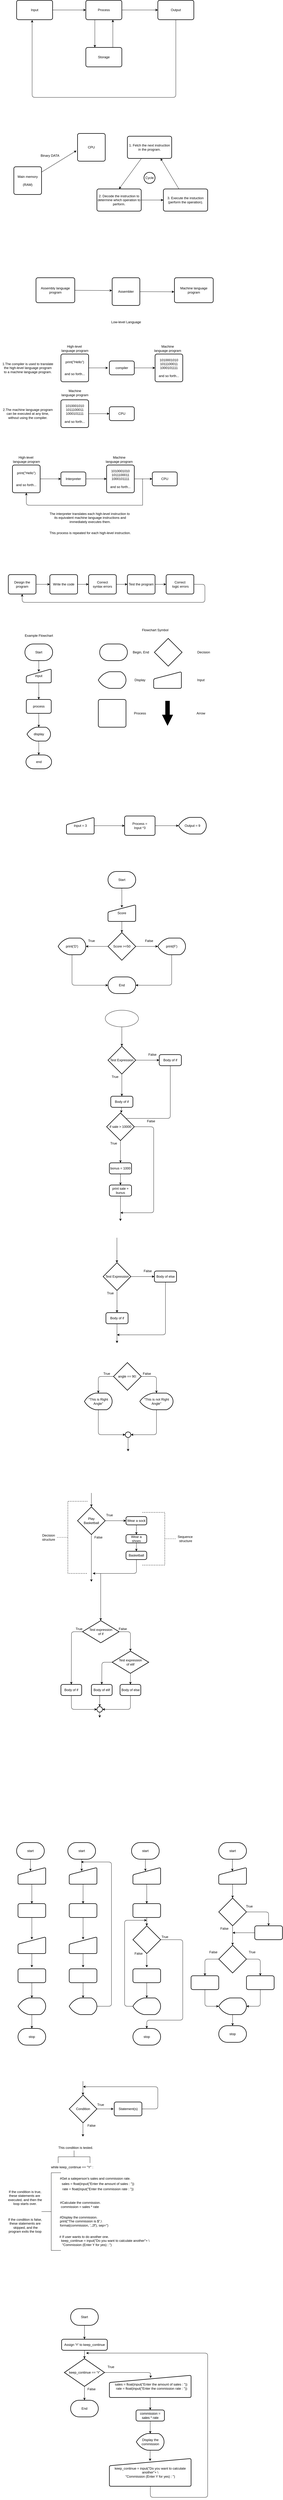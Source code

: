 <mxfile>
    <diagram id="MvPLuP_P4ro_w12G_6CE" name="Page-1">
        <mxGraphModel dx="600" dy="790" grid="1" gridSize="10" guides="1" tooltips="1" connect="1" arrows="1" fold="1" page="1" pageScale="1" pageWidth="1100" pageHeight="850" math="0" shadow="0">
            <root>
                <mxCell id="0"/>
                <mxCell id="1" parent="0"/>
                <mxCell id="6" style="edgeStyle=none;html=1;entryX=0;entryY=0.5;entryDx=0;entryDy=0;" parent="1" source="2" target="3" edge="1">
                    <mxGeometry relative="1" as="geometry"/>
                </mxCell>
                <mxCell id="2" value="Input" style="rounded=1;whiteSpace=wrap;html=1;absoluteArcSize=1;arcSize=14;strokeWidth=2;" parent="1" vertex="1">
                    <mxGeometry x="80" y="200" width="130" height="70" as="geometry"/>
                </mxCell>
                <mxCell id="7" style="edgeStyle=none;html=1;entryX=0;entryY=0.5;entryDx=0;entryDy=0;" parent="1" source="3" target="4" edge="1">
                    <mxGeometry relative="1" as="geometry"/>
                </mxCell>
                <mxCell id="10" style="edgeStyle=none;html=1;exitX=0.25;exitY=1;exitDx=0;exitDy=0;entryX=0.25;entryY=0;entryDx=0;entryDy=0;" parent="1" source="3" target="5" edge="1">
                    <mxGeometry relative="1" as="geometry"/>
                </mxCell>
                <mxCell id="3" value="Process" style="rounded=1;whiteSpace=wrap;html=1;absoluteArcSize=1;arcSize=14;strokeWidth=2;" parent="1" vertex="1">
                    <mxGeometry x="330" y="200" width="130" height="70" as="geometry"/>
                </mxCell>
                <mxCell id="11" style="edgeStyle=none;html=1;entryX=0.431;entryY=1.014;entryDx=0;entryDy=0;entryPerimeter=0;" parent="1" source="4" target="2" edge="1">
                    <mxGeometry relative="1" as="geometry">
                        <Array as="points">
                            <mxPoint x="655" y="550"/>
                            <mxPoint x="400" y="550"/>
                            <mxPoint x="136" y="550"/>
                        </Array>
                    </mxGeometry>
                </mxCell>
                <mxCell id="4" value="Output" style="rounded=1;whiteSpace=wrap;html=1;absoluteArcSize=1;arcSize=14;strokeWidth=2;" parent="1" vertex="1">
                    <mxGeometry x="590" y="200" width="130" height="70" as="geometry"/>
                </mxCell>
                <mxCell id="9" style="edgeStyle=none;html=1;exitX=0.75;exitY=0;exitDx=0;exitDy=0;entryX=0.75;entryY=1;entryDx=0;entryDy=0;" parent="1" source="5" target="3" edge="1">
                    <mxGeometry relative="1" as="geometry"/>
                </mxCell>
                <mxCell id="5" value="Storage" style="rounded=1;whiteSpace=wrap;html=1;absoluteArcSize=1;arcSize=14;strokeWidth=2;" parent="1" vertex="1">
                    <mxGeometry x="330" y="370" width="130" height="70" as="geometry"/>
                </mxCell>
                <mxCell id="14" style="edgeStyle=none;html=1;entryX=-0.04;entryY=0.62;entryDx=0;entryDy=0;entryPerimeter=0;" parent="1" source="12" target="13" edge="1">
                    <mxGeometry relative="1" as="geometry"/>
                </mxCell>
                <mxCell id="12" value="Main memory&lt;br&gt;&lt;br&gt;(RAM)" style="rounded=1;whiteSpace=wrap;html=1;absoluteArcSize=1;arcSize=14;strokeWidth=2;" parent="1" vertex="1">
                    <mxGeometry x="70" y="800" width="100" height="100" as="geometry"/>
                </mxCell>
                <mxCell id="13" value="CPU" style="rounded=1;whiteSpace=wrap;html=1;absoluteArcSize=1;arcSize=14;strokeWidth=2;" parent="1" vertex="1">
                    <mxGeometry x="300" y="680" width="100" height="100" as="geometry"/>
                </mxCell>
                <mxCell id="15" value="Binary DATA" style="text;html=1;align=center;verticalAlign=middle;resizable=0;points=[];autosize=1;strokeColor=none;fillColor=none;" parent="1" vertex="1">
                    <mxGeometry x="160" y="750" width="80" height="20" as="geometry"/>
                </mxCell>
                <mxCell id="19" style="edgeStyle=none;html=1;entryX=0.5;entryY=0;entryDx=0;entryDy=0;" parent="1" source="16" target="18" edge="1">
                    <mxGeometry relative="1" as="geometry"/>
                </mxCell>
                <mxCell id="16" value="1. Fetch the next instruction in the program." style="rounded=1;whiteSpace=wrap;html=1;absoluteArcSize=1;arcSize=14;strokeWidth=2;" parent="1" vertex="1">
                    <mxGeometry x="480" y="690" width="160" height="80" as="geometry"/>
                </mxCell>
                <mxCell id="21" style="edgeStyle=none;html=1;entryX=0.75;entryY=1;entryDx=0;entryDy=0;" parent="1" source="17" target="16" edge="1">
                    <mxGeometry relative="1" as="geometry"/>
                </mxCell>
                <mxCell id="17" value="3. Execute the instuction (perform the operation)." style="rounded=1;whiteSpace=wrap;html=1;absoluteArcSize=1;arcSize=14;strokeWidth=2;" parent="1" vertex="1">
                    <mxGeometry x="610" y="880" width="160" height="80" as="geometry"/>
                </mxCell>
                <mxCell id="20" style="edgeStyle=none;html=1;entryX=0;entryY=0.5;entryDx=0;entryDy=0;" parent="1" source="18" target="17" edge="1">
                    <mxGeometry relative="1" as="geometry"/>
                </mxCell>
                <mxCell id="18" value="2. Decode the instruction to determine which operation to perform." style="rounded=1;whiteSpace=wrap;html=1;absoluteArcSize=1;arcSize=14;strokeWidth=2;" parent="1" vertex="1">
                    <mxGeometry x="370" y="880" width="160" height="80" as="geometry"/>
                </mxCell>
                <mxCell id="22" value="Cycle" style="strokeWidth=2;html=1;shape=mxgraph.flowchart.start_2;whiteSpace=wrap;" parent="1" vertex="1">
                    <mxGeometry x="540" y="820" width="40" height="40" as="geometry"/>
                </mxCell>
                <mxCell id="28" style="edgeStyle=none;html=1;entryX=-0.005;entryY=0.563;entryDx=0;entryDy=0;entryPerimeter=0;" parent="1" source="23" target="25" edge="1">
                    <mxGeometry relative="1" as="geometry"/>
                </mxCell>
                <mxCell id="23" value="Assembler" style="rounded=1;whiteSpace=wrap;html=1;absoluteArcSize=1;arcSize=14;strokeWidth=2;" parent="1" vertex="1">
                    <mxGeometry x="425" y="1200" width="100" height="100" as="geometry"/>
                </mxCell>
                <mxCell id="26" style="edgeStyle=none;html=1;entryX=-0.003;entryY=0.461;entryDx=0;entryDy=0;entryPerimeter=0;" parent="1" source="24" target="23" edge="1">
                    <mxGeometry relative="1" as="geometry"/>
                </mxCell>
                <mxCell id="24" value="Assembly language program" style="rounded=1;whiteSpace=wrap;html=1;absoluteArcSize=1;arcSize=14;strokeWidth=2;" parent="1" vertex="1">
                    <mxGeometry x="150" y="1200" width="140" height="90" as="geometry"/>
                </mxCell>
                <mxCell id="25" value="Machine language program" style="rounded=1;whiteSpace=wrap;html=1;absoluteArcSize=1;arcSize=14;strokeWidth=2;" parent="1" vertex="1">
                    <mxGeometry x="650" y="1200" width="140" height="90" as="geometry"/>
                </mxCell>
                <mxCell id="29" value="Low-level Language" style="text;html=1;align=center;verticalAlign=middle;resizable=0;points=[];autosize=1;strokeColor=none;fillColor=none;" parent="1" vertex="1">
                    <mxGeometry x="415" y="1350" width="120" height="20" as="geometry"/>
                </mxCell>
                <mxCell id="30" value="1.The compiler is used to translate &lt;br&gt;the high-level language program &lt;br&gt;to a machine language program." style="text;html=1;align=center;verticalAlign=middle;resizable=0;points=[];autosize=1;strokeColor=none;fillColor=none;" parent="1" vertex="1">
                    <mxGeometry x="20" y="1500" width="200" height="50" as="geometry"/>
                </mxCell>
                <mxCell id="33" style="edgeStyle=none;html=1;" parent="1" source="31" edge="1">
                    <mxGeometry relative="1" as="geometry">
                        <mxPoint x="410" y="1525" as="targetPoint"/>
                    </mxGeometry>
                </mxCell>
                <mxCell id="31" value="print(&quot;Hello&quot;)&lt;br&gt;&lt;br&gt;&lt;br&gt;and so forth..." style="rounded=1;whiteSpace=wrap;html=1;absoluteArcSize=1;arcSize=14;strokeWidth=2;" parent="1" vertex="1">
                    <mxGeometry x="240" y="1475" width="100" height="100" as="geometry"/>
                </mxCell>
                <mxCell id="36" style="edgeStyle=none;html=1;entryX=0;entryY=0.5;entryDx=0;entryDy=0;" parent="1" source="32" target="35" edge="1">
                    <mxGeometry relative="1" as="geometry"/>
                </mxCell>
                <mxCell id="32" value="compiler" style="rounded=1;whiteSpace=wrap;html=1;absoluteArcSize=1;arcSize=14;strokeWidth=2;" parent="1" vertex="1">
                    <mxGeometry x="415" y="1500" width="90" height="50" as="geometry"/>
                </mxCell>
                <mxCell id="34" value="High-level&amp;nbsp;&lt;br&gt;language program" style="text;html=1;align=center;verticalAlign=middle;resizable=0;points=[];autosize=1;strokeColor=none;fillColor=none;" parent="1" vertex="1">
                    <mxGeometry x="235" y="1440" width="110" height="30" as="geometry"/>
                </mxCell>
                <mxCell id="35" value="1010001010&lt;br&gt;1011100011&lt;br&gt;1000101111&lt;br&gt;&lt;br&gt;and so forth..." style="rounded=1;whiteSpace=wrap;html=1;absoluteArcSize=1;arcSize=14;strokeWidth=2;" parent="1" vertex="1">
                    <mxGeometry x="580" y="1475" width="100" height="100" as="geometry"/>
                </mxCell>
                <mxCell id="37" value="Machine &lt;br&gt;language program" style="text;html=1;align=center;verticalAlign=middle;resizable=0;points=[];autosize=1;strokeColor=none;fillColor=none;" parent="1" vertex="1">
                    <mxGeometry x="570" y="1440" width="110" height="30" as="geometry"/>
                </mxCell>
                <mxCell id="38" value="2.The machine language program &lt;br&gt;can be executed at any time, &lt;br&gt;without using the compiler." style="text;html=1;align=center;verticalAlign=middle;resizable=0;points=[];autosize=1;strokeColor=none;fillColor=none;" parent="1" vertex="1">
                    <mxGeometry x="20" y="1665" width="200" height="50" as="geometry"/>
                </mxCell>
                <mxCell id="42" style="edgeStyle=none;html=1;entryX=0;entryY=0.5;entryDx=0;entryDy=0;" parent="1" source="39" target="41" edge="1">
                    <mxGeometry relative="1" as="geometry"/>
                </mxCell>
                <mxCell id="39" value="1010001010&lt;br&gt;1011100011&lt;br&gt;1000101111&lt;br&gt;&lt;br&gt;and so forth..." style="rounded=1;whiteSpace=wrap;html=1;absoluteArcSize=1;arcSize=14;strokeWidth=2;" parent="1" vertex="1">
                    <mxGeometry x="240" y="1640" width="100" height="100" as="geometry"/>
                </mxCell>
                <mxCell id="40" value="Machine &lt;br&gt;language program" style="text;html=1;align=center;verticalAlign=middle;resizable=0;points=[];autosize=1;strokeColor=none;fillColor=none;" parent="1" vertex="1">
                    <mxGeometry x="235" y="1600" width="110" height="30" as="geometry"/>
                </mxCell>
                <mxCell id="41" value="CPU" style="rounded=1;whiteSpace=wrap;html=1;absoluteArcSize=1;arcSize=14;strokeWidth=2;" parent="1" vertex="1">
                    <mxGeometry x="415" y="1665" width="90" height="50" as="geometry"/>
                </mxCell>
                <mxCell id="50" style="edgeStyle=none;html=1;entryX=0;entryY=0.5;entryDx=0;entryDy=0;" parent="1" source="45" target="49" edge="1">
                    <mxGeometry relative="1" as="geometry"/>
                </mxCell>
                <mxCell id="45" value="print(&quot;Hello&quot;)&lt;br&gt;&lt;br&gt;&lt;br&gt;and so forth..." style="rounded=1;whiteSpace=wrap;html=1;absoluteArcSize=1;arcSize=14;strokeWidth=2;" parent="1" vertex="1">
                    <mxGeometry x="65" y="1875" width="100" height="100" as="geometry"/>
                </mxCell>
                <mxCell id="46" value="High-level&amp;nbsp;&lt;br&gt;language program" style="text;html=1;align=center;verticalAlign=middle;resizable=0;points=[];autosize=1;strokeColor=none;fillColor=none;" parent="1" vertex="1">
                    <mxGeometry x="60" y="1840" width="110" height="30" as="geometry"/>
                </mxCell>
                <mxCell id="54" style="edgeStyle=none;html=1;entryX=0;entryY=0.5;entryDx=0;entryDy=0;" parent="1" source="47" target="53" edge="1">
                    <mxGeometry relative="1" as="geometry"/>
                </mxCell>
                <mxCell id="47" value="1010001010&lt;br&gt;1011100011&lt;br&gt;1000101111&lt;br&gt;&lt;br&gt;and so forth..." style="rounded=1;whiteSpace=wrap;html=1;absoluteArcSize=1;arcSize=14;strokeWidth=2;" parent="1" vertex="1">
                    <mxGeometry x="405" y="1875" width="100" height="100" as="geometry"/>
                </mxCell>
                <mxCell id="48" value="Machine &lt;br&gt;language program" style="text;html=1;align=center;verticalAlign=middle;resizable=0;points=[];autosize=1;strokeColor=none;fillColor=none;" parent="1" vertex="1">
                    <mxGeometry x="395" y="1840" width="110" height="30" as="geometry"/>
                </mxCell>
                <mxCell id="52" style="edgeStyle=none;html=1;entryX=0;entryY=0.5;entryDx=0;entryDy=0;" parent="1" source="49" target="47" edge="1">
                    <mxGeometry relative="1" as="geometry"/>
                </mxCell>
                <mxCell id="49" value="Interpreter" style="rounded=1;whiteSpace=wrap;html=1;absoluteArcSize=1;arcSize=14;strokeWidth=2;" parent="1" vertex="1">
                    <mxGeometry x="240" y="1900" width="90" height="50" as="geometry"/>
                </mxCell>
                <mxCell id="53" value="CPU" style="rounded=1;whiteSpace=wrap;html=1;absoluteArcSize=1;arcSize=14;strokeWidth=2;" parent="1" vertex="1">
                    <mxGeometry x="570" y="1900" width="90" height="50" as="geometry"/>
                </mxCell>
                <mxCell id="56" style="edgeStyle=none;html=1;entryX=0.5;entryY=1;entryDx=0;entryDy=0;" parent="1" target="45" edge="1">
                    <mxGeometry relative="1" as="geometry">
                        <mxPoint x="535" y="2020" as="sourcePoint"/>
                        <mxPoint x="610" y="2000" as="targetPoint"/>
                        <Array as="points">
                            <mxPoint x="115" y="2020"/>
                        </Array>
                    </mxGeometry>
                </mxCell>
                <mxCell id="58" style="edgeStyle=none;html=1;endArrow=none;endFill=0;" parent="1" edge="1">
                    <mxGeometry relative="1" as="geometry">
                        <mxPoint x="535" y="2020" as="sourcePoint"/>
                        <mxPoint x="535" y="1924" as="targetPoint"/>
                    </mxGeometry>
                </mxCell>
                <mxCell id="59" value="The interpreter translates each high-level instruction to&amp;nbsp;&lt;br&gt;its equivalent machine language instructions and&lt;br&gt;immediately executes them." style="text;html=1;align=center;verticalAlign=middle;resizable=0;points=[];autosize=1;strokeColor=none;fillColor=none;" parent="1" vertex="1">
                    <mxGeometry x="190" y="2040" width="310" height="50" as="geometry"/>
                </mxCell>
                <mxCell id="60" value="This process is repeated for each high-level instruction." style="text;html=1;align=center;verticalAlign=middle;resizable=0;points=[];autosize=1;strokeColor=none;fillColor=none;" parent="1" vertex="1">
                    <mxGeometry x="190" y="2110" width="310" height="20" as="geometry"/>
                </mxCell>
                <mxCell id="74" style="edgeStyle=none;html=1;entryX=0;entryY=0.5;entryDx=0;entryDy=0;startArrow=none;startFill=0;endArrow=classic;endFill=1;" parent="1" source="61" target="62" edge="1">
                    <mxGeometry relative="1" as="geometry"/>
                </mxCell>
                <mxCell id="61" value="Design the program" style="rounded=1;whiteSpace=wrap;html=1;absoluteArcSize=1;arcSize=14;strokeWidth=2;" parent="1" vertex="1">
                    <mxGeometry x="50" y="2270" width="100" height="70" as="geometry"/>
                </mxCell>
                <mxCell id="75" style="edgeStyle=none;html=1;entryX=0;entryY=0.5;entryDx=0;entryDy=0;startArrow=none;startFill=0;endArrow=classic;endFill=1;" parent="1" source="62" target="63" edge="1">
                    <mxGeometry relative="1" as="geometry"/>
                </mxCell>
                <mxCell id="62" value="Write the code" style="rounded=1;whiteSpace=wrap;html=1;absoluteArcSize=1;arcSize=14;strokeWidth=2;" parent="1" vertex="1">
                    <mxGeometry x="200" y="2270" width="100" height="70" as="geometry"/>
                </mxCell>
                <mxCell id="76" style="edgeStyle=none;html=1;entryX=0;entryY=0.5;entryDx=0;entryDy=0;startArrow=none;startFill=0;endArrow=classic;endFill=1;" parent="1" source="63" target="64" edge="1">
                    <mxGeometry relative="1" as="geometry"/>
                </mxCell>
                <mxCell id="63" value="Correct &lt;br&gt;syntax errors" style="rounded=1;whiteSpace=wrap;html=1;absoluteArcSize=1;arcSize=14;strokeWidth=2;" parent="1" vertex="1">
                    <mxGeometry x="340" y="2270" width="100" height="70" as="geometry"/>
                </mxCell>
                <mxCell id="77" style="edgeStyle=none;html=1;entryX=0;entryY=0.5;entryDx=0;entryDy=0;startArrow=none;startFill=0;endArrow=classic;endFill=1;" parent="1" source="64" target="65" edge="1">
                    <mxGeometry relative="1" as="geometry"/>
                </mxCell>
                <mxCell id="64" value="Test the program" style="rounded=1;whiteSpace=wrap;html=1;absoluteArcSize=1;arcSize=14;strokeWidth=2;" parent="1" vertex="1">
                    <mxGeometry x="480" y="2270" width="100" height="70" as="geometry"/>
                </mxCell>
                <mxCell id="78" style="edgeStyle=none;html=1;entryX=0.5;entryY=1;entryDx=0;entryDy=0;startArrow=none;startFill=0;endArrow=classic;endFill=1;" parent="1" source="65" target="61" edge="1">
                    <mxGeometry relative="1" as="geometry">
                        <Array as="points">
                            <mxPoint x="760" y="2305"/>
                            <mxPoint x="760" y="2370"/>
                            <mxPoint x="100" y="2370"/>
                        </Array>
                    </mxGeometry>
                </mxCell>
                <mxCell id="65" value="Correct&lt;br&gt;&amp;nbsp;logic errors" style="rounded=1;whiteSpace=wrap;html=1;absoluteArcSize=1;arcSize=14;strokeWidth=2;" parent="1" vertex="1">
                    <mxGeometry x="620" y="2270" width="100" height="70" as="geometry"/>
                </mxCell>
                <mxCell id="85" style="edgeStyle=none;html=1;entryX=0.501;entryY=0.209;entryDx=0;entryDy=0;entryPerimeter=0;startArrow=none;startFill=0;endArrow=classic;endFill=1;" parent="1" source="79" target="80" edge="1">
                    <mxGeometry relative="1" as="geometry"/>
                </mxCell>
                <mxCell id="79" value="Start" style="strokeWidth=2;html=1;shape=mxgraph.flowchart.terminator;whiteSpace=wrap;" parent="1" vertex="1">
                    <mxGeometry x="110" y="2520" width="100" height="60" as="geometry"/>
                </mxCell>
                <mxCell id="87" style="edgeStyle=none;html=1;entryX=0.5;entryY=0;entryDx=0;entryDy=0;startArrow=none;startFill=0;endArrow=classic;endFill=1;" parent="1" source="80" target="81" edge="1">
                    <mxGeometry relative="1" as="geometry"/>
                </mxCell>
                <mxCell id="80" value="input" style="html=1;strokeWidth=2;shape=manualInput;whiteSpace=wrap;rounded=1;size=26;arcSize=11;" parent="1" vertex="1">
                    <mxGeometry x="115" y="2610" width="90" height="50" as="geometry"/>
                </mxCell>
                <mxCell id="88" style="edgeStyle=none;html=1;entryX=0.5;entryY=0;entryDx=0;entryDy=0;entryPerimeter=0;startArrow=none;startFill=0;endArrow=classic;endFill=1;" parent="1" source="81" target="82" edge="1">
                    <mxGeometry relative="1" as="geometry"/>
                </mxCell>
                <mxCell id="81" value="process" style="rounded=1;whiteSpace=wrap;html=1;absoluteArcSize=1;arcSize=14;strokeWidth=2;" parent="1" vertex="1">
                    <mxGeometry x="115" y="2720" width="90" height="50" as="geometry"/>
                </mxCell>
                <mxCell id="89" style="edgeStyle=none;html=1;entryX=0.5;entryY=0;entryDx=0;entryDy=0;entryPerimeter=0;startArrow=none;startFill=0;endArrow=classic;endFill=1;" parent="1" source="82" target="83" edge="1">
                    <mxGeometry relative="1" as="geometry"/>
                </mxCell>
                <mxCell id="82" value="display" style="strokeWidth=2;html=1;shape=mxgraph.flowchart.display;whiteSpace=wrap;" parent="1" vertex="1">
                    <mxGeometry x="117.5" y="2820" width="85" height="50" as="geometry"/>
                </mxCell>
                <mxCell id="83" value="end" style="strokeWidth=2;html=1;shape=mxgraph.flowchart.terminator;whiteSpace=wrap;" parent="1" vertex="1">
                    <mxGeometry x="113.75" y="2920" width="92.5" height="50" as="geometry"/>
                </mxCell>
                <mxCell id="86" value="Example Flowchart" style="text;html=1;align=center;verticalAlign=middle;resizable=0;points=[];autosize=1;strokeColor=none;fillColor=none;" parent="1" vertex="1">
                    <mxGeometry x="100" y="2480" width="120" height="20" as="geometry"/>
                </mxCell>
                <mxCell id="90" value="" style="strokeWidth=2;html=1;shape=mxgraph.flowchart.terminator;whiteSpace=wrap;" parent="1" vertex="1">
                    <mxGeometry x="380" y="2520" width="100" height="60" as="geometry"/>
                </mxCell>
                <mxCell id="91" value="" style="strokeWidth=2;html=1;shape=mxgraph.flowchart.display;whiteSpace=wrap;" parent="1" vertex="1">
                    <mxGeometry x="375" y="2620" width="100" height="60" as="geometry"/>
                </mxCell>
                <mxCell id="92" value="" style="strokeWidth=2;html=1;shape=mxgraph.flowchart.decision;whiteSpace=wrap;" parent="1" vertex="1">
                    <mxGeometry x="577.5" y="2500" width="100" height="100" as="geometry"/>
                </mxCell>
                <mxCell id="93" value="" style="html=1;strokeWidth=2;shape=manualInput;whiteSpace=wrap;rounded=1;size=26;arcSize=11;" parent="1" vertex="1">
                    <mxGeometry x="575" y="2620" width="100" height="60" as="geometry"/>
                </mxCell>
                <mxCell id="94" value="" style="rounded=1;whiteSpace=wrap;html=1;absoluteArcSize=1;arcSize=14;strokeWidth=2;" parent="1" vertex="1">
                    <mxGeometry x="375" y="2720" width="100" height="100" as="geometry"/>
                </mxCell>
                <mxCell id="95" value="" style="verticalLabelPosition=bottom;verticalAlign=top;html=1;strokeWidth=2;shape=mxgraph.arrows2.arrow;dy=0.6;dx=40;notch=0;rotation=90;fillColor=#000000;strokeColor=none;shadow=0;" parent="1" vertex="1">
                    <mxGeometry x="580" y="2750" width="90" height="40" as="geometry"/>
                </mxCell>
                <mxCell id="96" value="Begin, End&amp;nbsp;" style="text;html=1;align=center;verticalAlign=middle;resizable=0;points=[];autosize=1;strokeColor=none;fillColor=none;" parent="1" vertex="1">
                    <mxGeometry x="490" y="2540" width="80" height="20" as="geometry"/>
                </mxCell>
                <mxCell id="97" value="Display" style="text;html=1;align=center;verticalAlign=middle;resizable=0;points=[];autosize=1;strokeColor=none;fillColor=none;" parent="1" vertex="1">
                    <mxGeometry x="500" y="2640" width="50" height="20" as="geometry"/>
                </mxCell>
                <mxCell id="98" value="Process" style="text;html=1;align=center;verticalAlign=middle;resizable=0;points=[];autosize=1;strokeColor=none;fillColor=none;" parent="1" vertex="1">
                    <mxGeometry x="495" y="2760" width="60" height="20" as="geometry"/>
                </mxCell>
                <mxCell id="99" value="Arrow" style="text;html=1;align=center;verticalAlign=middle;resizable=0;points=[];autosize=1;strokeColor=none;fillColor=none;" parent="1" vertex="1">
                    <mxGeometry x="720" y="2760" width="50" height="20" as="geometry"/>
                </mxCell>
                <mxCell id="100" value="Input" style="text;html=1;align=center;verticalAlign=middle;resizable=0;points=[];autosize=1;strokeColor=none;fillColor=none;" parent="1" vertex="1">
                    <mxGeometry x="725" y="2640" width="40" height="20" as="geometry"/>
                </mxCell>
                <mxCell id="101" value="Decision" style="text;html=1;align=center;verticalAlign=middle;resizable=0;points=[];autosize=1;strokeColor=none;fillColor=none;" parent="1" vertex="1">
                    <mxGeometry x="725" y="2540" width="60" height="20" as="geometry"/>
                </mxCell>
                <mxCell id="102" value="Flowchart Symbol" style="text;html=1;align=center;verticalAlign=middle;resizable=0;points=[];autosize=1;strokeColor=none;fillColor=none;" parent="1" vertex="1">
                    <mxGeometry x="525" y="2460" width="110" height="20" as="geometry"/>
                </mxCell>
                <mxCell id="107" style="edgeStyle=none;html=1;entryX=0;entryY=0.5;entryDx=0;entryDy=0;entryPerimeter=0;startArrow=none;startFill=0;endArrow=classic;endFill=1;" parent="1" source="103" target="104" edge="1">
                    <mxGeometry relative="1" as="geometry"/>
                </mxCell>
                <mxCell id="103" value="Process = &lt;br&gt;Input *3" style="rounded=1;whiteSpace=wrap;html=1;absoluteArcSize=1;arcSize=14;strokeWidth=2;" parent="1" vertex="1">
                    <mxGeometry x="470" y="3140" width="110" height="70" as="geometry"/>
                </mxCell>
                <mxCell id="104" value="Output = 9" style="strokeWidth=2;html=1;shape=mxgraph.flowchart.display;whiteSpace=wrap;" parent="1" vertex="1">
                    <mxGeometry x="665" y="3145" width="100" height="60" as="geometry"/>
                </mxCell>
                <mxCell id="106" style="edgeStyle=none;html=1;entryX=0;entryY=0.5;entryDx=0;entryDy=0;startArrow=none;startFill=0;endArrow=classic;endFill=1;" parent="1" source="105" target="103" edge="1">
                    <mxGeometry relative="1" as="geometry"/>
                </mxCell>
                <mxCell id="105" value="Input = 3" style="html=1;strokeWidth=2;shape=manualInput;whiteSpace=wrap;rounded=1;size=26;arcSize=11;" parent="1" vertex="1">
                    <mxGeometry x="260" y="3145" width="100" height="60" as="geometry"/>
                </mxCell>
                <mxCell id="121" style="edgeStyle=none;html=1;entryX=0.5;entryY=0.167;entryDx=0;entryDy=0;entryPerimeter=0;" parent="1" source="108" target="109" edge="1">
                    <mxGeometry relative="1" as="geometry"/>
                </mxCell>
                <mxCell id="108" value="Start" style="strokeWidth=2;html=1;shape=mxgraph.flowchart.terminator;whiteSpace=wrap;" parent="1" vertex="1">
                    <mxGeometry x="410" y="3340" width="100" height="60" as="geometry"/>
                </mxCell>
                <mxCell id="120" style="edgeStyle=none;html=1;entryX=0.5;entryY=0;entryDx=0;entryDy=0;entryPerimeter=0;" parent="1" source="109" target="110" edge="1">
                    <mxGeometry relative="1" as="geometry"/>
                </mxCell>
                <mxCell id="109" value="Score" style="html=1;strokeWidth=2;shape=manualInput;whiteSpace=wrap;rounded=1;size=26;arcSize=11;" parent="1" vertex="1">
                    <mxGeometry x="410" y="3460" width="100" height="60" as="geometry"/>
                </mxCell>
                <mxCell id="114" style="edgeStyle=none;html=1;entryX=0;entryY=0.5;entryDx=0;entryDy=0;entryPerimeter=0;" parent="1" source="110" target="112" edge="1">
                    <mxGeometry relative="1" as="geometry"/>
                </mxCell>
                <mxCell id="115" style="edgeStyle=none;html=1;entryX=1;entryY=0.5;entryDx=0;entryDy=0;entryPerimeter=0;" parent="1" source="110" target="111" edge="1">
                    <mxGeometry relative="1" as="geometry"/>
                </mxCell>
                <mxCell id="110" value="Score &amp;gt;=50" style="strokeWidth=2;html=1;shape=mxgraph.flowchart.decision;whiteSpace=wrap;" parent="1" vertex="1">
                    <mxGeometry x="410" y="3560" width="100" height="100" as="geometry"/>
                </mxCell>
                <mxCell id="117" style="edgeStyle=none;html=1;entryX=0;entryY=0.5;entryDx=0;entryDy=0;entryPerimeter=0;" parent="1" source="111" target="113" edge="1">
                    <mxGeometry relative="1" as="geometry">
                        <Array as="points">
                            <mxPoint x="280" y="3750"/>
                        </Array>
                    </mxGeometry>
                </mxCell>
                <mxCell id="111" value="print('D')" style="strokeWidth=2;html=1;shape=mxgraph.flowchart.display;whiteSpace=wrap;" parent="1" vertex="1">
                    <mxGeometry x="230" y="3580" width="100" height="60" as="geometry"/>
                </mxCell>
                <mxCell id="116" style="edgeStyle=none;html=1;entryX=1;entryY=0.5;entryDx=0;entryDy=0;entryPerimeter=0;" parent="1" source="112" target="113" edge="1">
                    <mxGeometry relative="1" as="geometry">
                        <Array as="points">
                            <mxPoint x="640" y="3750"/>
                        </Array>
                    </mxGeometry>
                </mxCell>
                <mxCell id="112" value="print(F')" style="strokeWidth=2;html=1;shape=mxgraph.flowchart.display;whiteSpace=wrap;" parent="1" vertex="1">
                    <mxGeometry x="590" y="3580" width="100" height="60" as="geometry"/>
                </mxCell>
                <mxCell id="113" value="End" style="strokeWidth=2;html=1;shape=mxgraph.flowchart.terminator;whiteSpace=wrap;" parent="1" vertex="1">
                    <mxGeometry x="410" y="3720" width="100" height="60" as="geometry"/>
                </mxCell>
                <mxCell id="118" value="True" style="text;html=1;align=center;verticalAlign=middle;resizable=0;points=[];autosize=1;strokeColor=none;fillColor=none;" parent="1" vertex="1">
                    <mxGeometry x="330" y="3580" width="40" height="20" as="geometry"/>
                </mxCell>
                <mxCell id="119" value="False" style="text;html=1;align=center;verticalAlign=middle;resizable=0;points=[];autosize=1;strokeColor=none;fillColor=none;" parent="1" vertex="1">
                    <mxGeometry x="537.5" y="3580" width="40" height="20" as="geometry"/>
                </mxCell>
                <mxCell id="125" style="edgeStyle=none;html=1;entryX=0.5;entryY=0;entryDx=0;entryDy=0;" parent="1" source="122" target="123" edge="1">
                    <mxGeometry relative="1" as="geometry"/>
                </mxCell>
                <mxCell id="126" style="edgeStyle=none;html=1;entryX=0;entryY=0.5;entryDx=0;entryDy=0;" parent="1" source="122" target="124" edge="1">
                    <mxGeometry relative="1" as="geometry"/>
                </mxCell>
                <mxCell id="122" value="Test Expression" style="strokeWidth=2;html=1;shape=mxgraph.flowchart.decision;whiteSpace=wrap;" parent="1" vertex="1">
                    <mxGeometry x="410" y="3970" width="100" height="100" as="geometry"/>
                </mxCell>
                <mxCell id="161" style="edgeStyle=none;html=1;" parent="1" source="123" target="154" edge="1">
                    <mxGeometry relative="1" as="geometry"/>
                </mxCell>
                <mxCell id="123" value="Body of if" style="rounded=1;whiteSpace=wrap;html=1;absoluteArcSize=1;arcSize=14;strokeWidth=2;" parent="1" vertex="1">
                    <mxGeometry x="420" y="4150" width="80" height="40" as="geometry"/>
                </mxCell>
                <mxCell id="134" style="edgeStyle=none;html=1;" parent="1" source="124" edge="1">
                    <mxGeometry relative="1" as="geometry">
                        <mxPoint x="460" y="4230" as="targetPoint"/>
                        <Array as="points">
                            <mxPoint x="635" y="4230"/>
                        </Array>
                    </mxGeometry>
                </mxCell>
                <mxCell id="124" value="Body of if" style="rounded=1;whiteSpace=wrap;html=1;absoluteArcSize=1;arcSize=14;strokeWidth=2;" parent="1" vertex="1">
                    <mxGeometry x="595" y="4000" width="80" height="40" as="geometry"/>
                </mxCell>
                <mxCell id="127" value="True" style="text;html=1;align=center;verticalAlign=middle;resizable=0;points=[];autosize=1;strokeColor=none;fillColor=none;" parent="1" vertex="1">
                    <mxGeometry x="415" y="4070" width="40" height="20" as="geometry"/>
                </mxCell>
                <mxCell id="128" value="False" style="text;html=1;align=center;verticalAlign=middle;resizable=0;points=[];autosize=1;strokeColor=none;fillColor=none;" parent="1" vertex="1">
                    <mxGeometry x="550" y="3990" width="40" height="20" as="geometry"/>
                </mxCell>
                <mxCell id="132" style="edgeStyle=none;html=1;entryX=0.5;entryY=0;entryDx=0;entryDy=0;entryPerimeter=0;" parent="1" source="129" target="122" edge="1">
                    <mxGeometry relative="1" as="geometry"/>
                </mxCell>
                <mxCell id="129" value="" style="ellipse;whiteSpace=wrap;html=1;" parent="1" vertex="1">
                    <mxGeometry x="400" y="3840" width="120" height="60" as="geometry"/>
                </mxCell>
                <mxCell id="162" style="edgeStyle=none;html=1;entryX=0.5;entryY=0;entryDx=0;entryDy=0;" parent="1" source="154" target="156" edge="1">
                    <mxGeometry relative="1" as="geometry"/>
                </mxCell>
                <mxCell id="166" style="edgeStyle=none;html=1;" parent="1" source="154" edge="1">
                    <mxGeometry relative="1" as="geometry">
                        <mxPoint x="455" y="4570" as="targetPoint"/>
                        <Array as="points">
                            <mxPoint x="575" y="4260"/>
                            <mxPoint x="575" y="4570"/>
                        </Array>
                    </mxGeometry>
                </mxCell>
                <mxCell id="154" value="if sale &amp;gt; 10000" style="strokeWidth=2;html=1;shape=mxgraph.flowchart.decision;whiteSpace=wrap;" parent="1" vertex="1">
                    <mxGeometry x="405" y="4210" width="100" height="100" as="geometry"/>
                </mxCell>
                <mxCell id="164" style="edgeStyle=none;html=1;entryX=0.5;entryY=0;entryDx=0;entryDy=0;" parent="1" source="156" target="163" edge="1">
                    <mxGeometry relative="1" as="geometry"/>
                </mxCell>
                <mxCell id="156" value="bonus = 1000" style="rounded=1;whiteSpace=wrap;html=1;absoluteArcSize=1;arcSize=14;strokeWidth=2;" parent="1" vertex="1">
                    <mxGeometry x="415" y="4390" width="80" height="40" as="geometry"/>
                </mxCell>
                <mxCell id="159" value="True" style="text;html=1;align=center;verticalAlign=middle;resizable=0;points=[];autosize=1;strokeColor=none;fillColor=none;" parent="1" vertex="1">
                    <mxGeometry x="410" y="4310" width="40" height="20" as="geometry"/>
                </mxCell>
                <mxCell id="160" value="False" style="text;html=1;align=center;verticalAlign=middle;resizable=0;points=[];autosize=1;strokeColor=none;fillColor=none;" parent="1" vertex="1">
                    <mxGeometry x="545" y="4230" width="40" height="20" as="geometry"/>
                </mxCell>
                <mxCell id="165" style="edgeStyle=none;html=1;" parent="1" source="163" edge="1">
                    <mxGeometry relative="1" as="geometry">
                        <mxPoint x="455" y="4600" as="targetPoint"/>
                    </mxGeometry>
                </mxCell>
                <mxCell id="163" value="print sale + bunus" style="rounded=1;whiteSpace=wrap;html=1;absoluteArcSize=1;arcSize=14;strokeWidth=2;" parent="1" vertex="1">
                    <mxGeometry x="415" y="4470" width="80" height="40" as="geometry"/>
                </mxCell>
                <mxCell id="167" style="edgeStyle=none;html=1;entryX=0.5;entryY=0;entryDx=0;entryDy=0;" parent="1" source="169" target="170" edge="1">
                    <mxGeometry relative="1" as="geometry"/>
                </mxCell>
                <mxCell id="168" style="edgeStyle=none;html=1;entryX=0;entryY=0.5;entryDx=0;entryDy=0;" parent="1" source="169" target="172" edge="1">
                    <mxGeometry relative="1" as="geometry"/>
                </mxCell>
                <mxCell id="169" value="Test Expression" style="strokeWidth=2;html=1;shape=mxgraph.flowchart.decision;whiteSpace=wrap;" parent="1" vertex="1">
                    <mxGeometry x="392.5" y="4750" width="100" height="100" as="geometry"/>
                </mxCell>
                <mxCell id="175" style="edgeStyle=none;html=1;" parent="1" source="170" edge="1">
                    <mxGeometry relative="1" as="geometry">
                        <mxPoint x="442.5" y="5040" as="targetPoint"/>
                    </mxGeometry>
                </mxCell>
                <mxCell id="170" value="Body of if" style="rounded=1;whiteSpace=wrap;html=1;absoluteArcSize=1;arcSize=14;strokeWidth=2;" parent="1" vertex="1">
                    <mxGeometry x="402.5" y="4930" width="80" height="40" as="geometry"/>
                </mxCell>
                <mxCell id="171" style="edgeStyle=none;html=1;" parent="1" source="172" edge="1">
                    <mxGeometry relative="1" as="geometry">
                        <mxPoint x="442.5" y="5010" as="targetPoint"/>
                        <Array as="points">
                            <mxPoint x="617.5" y="5010"/>
                        </Array>
                    </mxGeometry>
                </mxCell>
                <mxCell id="172" value="Body of else" style="rounded=1;whiteSpace=wrap;html=1;absoluteArcSize=1;arcSize=14;strokeWidth=2;" parent="1" vertex="1">
                    <mxGeometry x="577.5" y="4780" width="80" height="40" as="geometry"/>
                </mxCell>
                <mxCell id="173" value="True" style="text;html=1;align=center;verticalAlign=middle;resizable=0;points=[];autosize=1;strokeColor=none;fillColor=none;" parent="1" vertex="1">
                    <mxGeometry x="397.5" y="4850" width="40" height="20" as="geometry"/>
                </mxCell>
                <mxCell id="174" value="False" style="text;html=1;align=center;verticalAlign=middle;resizable=0;points=[];autosize=1;strokeColor=none;fillColor=none;" parent="1" vertex="1">
                    <mxGeometry x="532.5" y="4770" width="40" height="20" as="geometry"/>
                </mxCell>
                <mxCell id="176" style="edgeStyle=none;html=1;" parent="1" edge="1">
                    <mxGeometry relative="1" as="geometry">
                        <mxPoint x="442.21" y="4750" as="targetPoint"/>
                        <mxPoint x="442.21" y="4660" as="sourcePoint"/>
                    </mxGeometry>
                </mxCell>
                <mxCell id="182" style="edgeStyle=none;html=1;entryX=0.5;entryY=0;entryDx=0;entryDy=0;entryPerimeter=0;" parent="1" source="178" target="179" edge="1">
                    <mxGeometry relative="1" as="geometry">
                        <Array as="points">
                            <mxPoint x="375" y="5160"/>
                        </Array>
                    </mxGeometry>
                </mxCell>
                <mxCell id="184" style="edgeStyle=none;html=1;entryX=0.5;entryY=0;entryDx=0;entryDy=0;entryPerimeter=0;" parent="1" source="178" target="181" edge="1">
                    <mxGeometry relative="1" as="geometry">
                        <Array as="points">
                            <mxPoint x="585" y="5160"/>
                        </Array>
                    </mxGeometry>
                </mxCell>
                <mxCell id="178" value="angle == 90:" style="strokeWidth=2;html=1;shape=mxgraph.flowchart.decision;whiteSpace=wrap;" parent="1" vertex="1">
                    <mxGeometry x="430" y="5110" width="100" height="100" as="geometry"/>
                </mxCell>
                <mxCell id="186" style="edgeStyle=none;html=1;entryX=0;entryY=0.5;entryDx=0;entryDy=0;entryPerimeter=0;" parent="1" source="179" target="180" edge="1">
                    <mxGeometry relative="1" as="geometry">
                        <Array as="points">
                            <mxPoint x="375" y="5370"/>
                        </Array>
                    </mxGeometry>
                </mxCell>
                <mxCell id="179" value="&quot;This is Right Angle&quot;" style="strokeWidth=2;html=1;shape=mxgraph.flowchart.display;whiteSpace=wrap;" parent="1" vertex="1">
                    <mxGeometry x="325" y="5220" width="100" height="60" as="geometry"/>
                </mxCell>
                <mxCell id="187" style="edgeStyle=none;html=1;" parent="1" source="180" edge="1">
                    <mxGeometry relative="1" as="geometry">
                        <mxPoint x="482.5" y="5430" as="targetPoint"/>
                    </mxGeometry>
                </mxCell>
                <mxCell id="180" value="" style="strokeWidth=2;html=1;shape=mxgraph.flowchart.start_2;whiteSpace=wrap;" parent="1" vertex="1">
                    <mxGeometry x="472.5" y="5360" width="20" height="20" as="geometry"/>
                </mxCell>
                <mxCell id="185" style="edgeStyle=none;html=1;entryX=1;entryY=0.5;entryDx=0;entryDy=0;entryPerimeter=0;" parent="1" source="181" target="180" edge="1">
                    <mxGeometry relative="1" as="geometry">
                        <Array as="points">
                            <mxPoint x="585" y="5370"/>
                        </Array>
                    </mxGeometry>
                </mxCell>
                <mxCell id="181" value="&quot;This is not Right Angle&quot;" style="strokeWidth=2;html=1;shape=mxgraph.flowchart.display;whiteSpace=wrap;" parent="1" vertex="1">
                    <mxGeometry x="525" y="5220" width="120" height="60" as="geometry"/>
                </mxCell>
                <mxCell id="188" value="True" style="text;html=1;align=center;verticalAlign=middle;resizable=0;points=[];autosize=1;strokeColor=none;fillColor=none;" parent="1" vertex="1">
                    <mxGeometry x="385" y="5140" width="40" height="20" as="geometry"/>
                </mxCell>
                <mxCell id="189" value="False" style="text;html=1;align=center;verticalAlign=middle;resizable=0;points=[];autosize=1;strokeColor=none;fillColor=none;" parent="1" vertex="1">
                    <mxGeometry x="530" y="5140" width="40" height="20" as="geometry"/>
                </mxCell>
                <mxCell id="194" style="edgeStyle=none;html=1;entryX=0;entryY=0.5;entryDx=0;entryDy=0;" parent="1" source="190" target="191" edge="1">
                    <mxGeometry relative="1" as="geometry"/>
                </mxCell>
                <mxCell id="202" style="edgeStyle=none;html=1;" parent="1" source="190" edge="1">
                    <mxGeometry relative="1" as="geometry">
                        <mxPoint x="350" y="5900" as="targetPoint"/>
                    </mxGeometry>
                </mxCell>
                <mxCell id="190" value="Play &lt;br&gt;Basketball" style="strokeWidth=2;html=1;shape=mxgraph.flowchart.decision;whiteSpace=wrap;" parent="1" vertex="1">
                    <mxGeometry x="300" y="5630" width="100" height="100" as="geometry"/>
                </mxCell>
                <mxCell id="197" style="edgeStyle=none;html=1;entryX=0.5;entryY=0;entryDx=0;entryDy=0;" parent="1" source="191" target="192" edge="1">
                    <mxGeometry relative="1" as="geometry"/>
                </mxCell>
                <mxCell id="191" value="Wear a sock" style="rounded=1;whiteSpace=wrap;html=1;absoluteArcSize=1;arcSize=14;strokeWidth=2;" parent="1" vertex="1">
                    <mxGeometry x="475" y="5665" width="75" height="30" as="geometry"/>
                </mxCell>
                <mxCell id="198" style="edgeStyle=none;html=1;entryX=0.5;entryY=0;entryDx=0;entryDy=0;" parent="1" source="192" target="193" edge="1">
                    <mxGeometry relative="1" as="geometry"/>
                </mxCell>
                <mxCell id="192" value="Wear a shoes" style="rounded=1;whiteSpace=wrap;html=1;absoluteArcSize=1;arcSize=14;strokeWidth=2;" parent="1" vertex="1">
                    <mxGeometry x="475" y="5730" width="75" height="30" as="geometry"/>
                </mxCell>
                <mxCell id="203" style="edgeStyle=none;html=1;" parent="1" source="193" edge="1">
                    <mxGeometry relative="1" as="geometry">
                        <mxPoint x="355" y="5870" as="targetPoint"/>
                        <Array as="points">
                            <mxPoint x="513" y="5870"/>
                        </Array>
                    </mxGeometry>
                </mxCell>
                <mxCell id="193" value="Basketball" style="rounded=1;whiteSpace=wrap;html=1;absoluteArcSize=1;arcSize=14;strokeWidth=2;" parent="1" vertex="1">
                    <mxGeometry x="475" y="5790" width="75" height="30" as="geometry"/>
                </mxCell>
                <mxCell id="195" value="True" style="text;html=1;align=center;verticalAlign=middle;resizable=0;points=[];autosize=1;strokeColor=none;fillColor=none;" parent="1" vertex="1">
                    <mxGeometry x="395" y="5650" width="40" height="20" as="geometry"/>
                </mxCell>
                <mxCell id="200" style="edgeStyle=none;html=1;" parent="1" edge="1">
                    <mxGeometry relative="1" as="geometry">
                        <mxPoint x="350" y="5630" as="targetPoint"/>
                        <mxPoint x="350" y="5580" as="sourcePoint"/>
                    </mxGeometry>
                </mxCell>
                <mxCell id="201" value="False" style="text;html=1;align=center;verticalAlign=middle;resizable=0;points=[];autosize=1;strokeColor=none;fillColor=none;" parent="1" vertex="1">
                    <mxGeometry x="355" y="5730" width="40" height="20" as="geometry"/>
                </mxCell>
                <mxCell id="205" style="edgeStyle=none;html=1;dashed=1;endArrow=none;endFill=0;" parent="1" source="204" edge="1">
                    <mxGeometry relative="1" as="geometry">
                        <mxPoint x="225" y="5740" as="targetPoint"/>
                    </mxGeometry>
                </mxCell>
                <mxCell id="204" value="" style="strokeWidth=2;html=1;shape=mxgraph.flowchart.annotation_1;align=left;pointerEvents=1;dashed=1;dashPattern=1 2;" parent="1" vertex="1">
                    <mxGeometry x="265" y="5610" width="70" height="260" as="geometry"/>
                </mxCell>
                <mxCell id="207" style="edgeStyle=none;html=1;dashed=1;endArrow=none;endFill=0;" parent="1" source="206" edge="1">
                    <mxGeometry relative="1" as="geometry">
                        <mxPoint x="655" y="5745" as="targetPoint"/>
                    </mxGeometry>
                </mxCell>
                <mxCell id="206" value="" style="strokeWidth=2;html=1;shape=mxgraph.flowchart.annotation_1;align=left;pointerEvents=1;dashed=1;dashPattern=1 2;rotation=-180;" parent="1" vertex="1">
                    <mxGeometry x="535" y="5650" width="80" height="190" as="geometry"/>
                </mxCell>
                <mxCell id="208" value="Decision&lt;br&gt;structure" style="text;html=1;align=center;verticalAlign=middle;resizable=0;points=[];autosize=1;strokeColor=none;fillColor=none;" parent="1" vertex="1">
                    <mxGeometry x="165" y="5725" width="60" height="30" as="geometry"/>
                </mxCell>
                <mxCell id="209" value="Sequence&amp;nbsp;&lt;br&gt;structure" style="text;html=1;align=center;verticalAlign=middle;resizable=0;points=[];autosize=1;strokeColor=none;fillColor=none;" parent="1" vertex="1">
                    <mxGeometry x="655" y="5730" width="70" height="30" as="geometry"/>
                </mxCell>
                <mxCell id="224" style="edgeStyle=none;html=1;entryX=0.5;entryY=0;entryDx=0;entryDy=0;startArrow=none;startFill=0;endArrow=classic;endFill=1;" parent="1" source="210" target="211" edge="1">
                    <mxGeometry relative="1" as="geometry">
                        <Array as="points">
                            <mxPoint x="278" y="6080"/>
                        </Array>
                    </mxGeometry>
                </mxCell>
                <mxCell id="225" style="edgeStyle=none;html=1;entryX=0.5;entryY=0;entryDx=0;entryDy=0;entryPerimeter=0;startArrow=none;startFill=0;endArrow=classic;endFill=1;" parent="1" source="210" target="212" edge="1">
                    <mxGeometry relative="1" as="geometry">
                        <Array as="points">
                            <mxPoint x="491" y="6080"/>
                        </Array>
                    </mxGeometry>
                </mxCell>
                <mxCell id="210" value="Test expression&lt;br&gt;of if" style="strokeWidth=2;html=1;shape=mxgraph.flowchart.decision;whiteSpace=wrap;" parent="1" vertex="1">
                    <mxGeometry x="318" y="6040" width="132" height="80" as="geometry"/>
                </mxCell>
                <mxCell id="220" style="edgeStyle=none;html=1;entryX=0;entryY=0.5;entryDx=0;entryDy=0;entryPerimeter=0;startArrow=none;startFill=0;endArrow=classic;endFill=1;" parent="1" source="211" target="217" edge="1">
                    <mxGeometry relative="1" as="geometry">
                        <Array as="points">
                            <mxPoint x="278" y="6360"/>
                        </Array>
                    </mxGeometry>
                </mxCell>
                <mxCell id="211" value="Body of if" style="rounded=1;whiteSpace=wrap;html=1;absoluteArcSize=1;arcSize=14;strokeWidth=2;" parent="1" vertex="1">
                    <mxGeometry x="240" y="6270" width="75" height="40" as="geometry"/>
                </mxCell>
                <mxCell id="215" style="edgeStyle=none;html=1;entryX=0.5;entryY=0;entryDx=0;entryDy=0;endArrow=classic;endFill=1;startArrow=none;startFill=0;" parent="1" source="212" target="214" edge="1">
                    <mxGeometry relative="1" as="geometry"/>
                </mxCell>
                <mxCell id="216" style="edgeStyle=none;html=1;entryX=0.5;entryY=0;entryDx=0;entryDy=0;startArrow=none;startFill=0;endArrow=classic;endFill=1;" parent="1" source="212" target="213" edge="1">
                    <mxGeometry relative="1" as="geometry">
                        <Array as="points">
                            <mxPoint x="388" y="6190"/>
                        </Array>
                    </mxGeometry>
                </mxCell>
                <mxCell id="212" value="Test expression&lt;br&gt;of elif" style="strokeWidth=2;html=1;shape=mxgraph.flowchart.decision;whiteSpace=wrap;" parent="1" vertex="1">
                    <mxGeometry x="425" y="6150" width="132" height="80" as="geometry"/>
                </mxCell>
                <mxCell id="219" style="edgeStyle=none;html=1;entryX=0.5;entryY=0;entryDx=0;entryDy=0;entryPerimeter=0;startArrow=none;startFill=0;endArrow=classic;endFill=1;" parent="1" source="213" target="217" edge="1">
                    <mxGeometry relative="1" as="geometry">
                        <Array as="points">
                            <mxPoint x="380" y="6310"/>
                        </Array>
                    </mxGeometry>
                </mxCell>
                <mxCell id="213" value="Body of elif" style="rounded=1;whiteSpace=wrap;html=1;absoluteArcSize=1;arcSize=14;strokeWidth=2;" parent="1" vertex="1">
                    <mxGeometry x="350" y="6270" width="75" height="40" as="geometry"/>
                </mxCell>
                <mxCell id="218" style="edgeStyle=none;html=1;entryX=1;entryY=0.5;entryDx=0;entryDy=0;entryPerimeter=0;startArrow=none;startFill=0;endArrow=classic;endFill=1;" parent="1" source="214" target="217" edge="1">
                    <mxGeometry relative="1" as="geometry">
                        <Array as="points">
                            <mxPoint x="491" y="6360"/>
                        </Array>
                    </mxGeometry>
                </mxCell>
                <mxCell id="214" value="Body of else" style="rounded=1;whiteSpace=wrap;html=1;absoluteArcSize=1;arcSize=14;strokeWidth=2;" parent="1" vertex="1">
                    <mxGeometry x="453.5" y="6270" width="75" height="40" as="geometry"/>
                </mxCell>
                <mxCell id="231" style="edgeStyle=none;html=1;startArrow=none;startFill=0;endArrow=classic;endFill=1;" parent="1" source="217" edge="1">
                    <mxGeometry relative="1" as="geometry">
                        <mxPoint x="380" y="6390" as="targetPoint"/>
                    </mxGeometry>
                </mxCell>
                <mxCell id="217" value="" style="strokeWidth=2;html=1;shape=mxgraph.flowchart.start_2;whiteSpace=wrap;" parent="1" vertex="1">
                    <mxGeometry x="370" y="6350" width="20" height="20" as="geometry"/>
                </mxCell>
                <mxCell id="226" value="True" style="text;html=1;align=center;verticalAlign=middle;resizable=0;points=[];autosize=1;strokeColor=none;fillColor=none;" parent="1" vertex="1">
                    <mxGeometry x="285" y="6060" width="40" height="20" as="geometry"/>
                </mxCell>
                <mxCell id="228" value="False" style="text;html=1;align=center;verticalAlign=middle;resizable=0;points=[];autosize=1;strokeColor=none;fillColor=none;" parent="1" vertex="1">
                    <mxGeometry x="442.5" y="6060" width="40" height="20" as="geometry"/>
                </mxCell>
                <mxCell id="229" style="edgeStyle=none;html=1;" parent="1" edge="1">
                    <mxGeometry relative="1" as="geometry">
                        <mxPoint x="383.66" y="6040" as="targetPoint"/>
                        <mxPoint x="383.66" y="5870" as="sourcePoint"/>
                    </mxGeometry>
                </mxCell>
                <mxCell id="239" style="edgeStyle=none;html=1;entryX=0.45;entryY=0.217;entryDx=0;entryDy=0;entryPerimeter=0;" edge="1" parent="1" source="232" target="233">
                    <mxGeometry relative="1" as="geometry"/>
                </mxCell>
                <mxCell id="232" value="start" style="strokeWidth=2;html=1;shape=mxgraph.flowchart.terminator;whiteSpace=wrap;" vertex="1" parent="1">
                    <mxGeometry x="80" y="6840" width="100" height="60" as="geometry"/>
                </mxCell>
                <mxCell id="240" style="edgeStyle=none;html=1;entryX=0.5;entryY=0;entryDx=0;entryDy=0;" edge="1" parent="1" source="233" target="234">
                    <mxGeometry relative="1" as="geometry"/>
                </mxCell>
                <mxCell id="233" value="" style="html=1;strokeWidth=2;shape=manualInput;whiteSpace=wrap;rounded=1;size=26;arcSize=11;" vertex="1" parent="1">
                    <mxGeometry x="85" y="6930" width="100" height="60" as="geometry"/>
                </mxCell>
                <mxCell id="242" style="edgeStyle=none;html=1;entryX=0.5;entryY=0.15;entryDx=0;entryDy=0;entryPerimeter=0;" edge="1" parent="1" source="234" target="235">
                    <mxGeometry relative="1" as="geometry"/>
                </mxCell>
                <mxCell id="234" value="" style="rounded=1;whiteSpace=wrap;html=1;absoluteArcSize=1;arcSize=14;strokeWidth=2;" vertex="1" parent="1">
                    <mxGeometry x="85" y="7060" width="100" height="50" as="geometry"/>
                </mxCell>
                <mxCell id="243" style="edgeStyle=none;html=1;" edge="1" parent="1" source="235">
                    <mxGeometry relative="1" as="geometry">
                        <mxPoint x="135" y="7290" as="targetPoint"/>
                    </mxGeometry>
                </mxCell>
                <mxCell id="235" value="" style="html=1;strokeWidth=2;shape=manualInput;whiteSpace=wrap;rounded=1;size=26;arcSize=11;" vertex="1" parent="1">
                    <mxGeometry x="85" y="7180" width="100" height="60" as="geometry"/>
                </mxCell>
                <mxCell id="244" style="edgeStyle=none;html=1;entryX=0.5;entryY=0;entryDx=0;entryDy=0;entryPerimeter=0;" edge="1" parent="1" source="236" target="237">
                    <mxGeometry relative="1" as="geometry"/>
                </mxCell>
                <mxCell id="236" value="" style="rounded=1;whiteSpace=wrap;html=1;absoluteArcSize=1;arcSize=14;strokeWidth=2;" vertex="1" parent="1">
                    <mxGeometry x="85" y="7295" width="100" height="50" as="geometry"/>
                </mxCell>
                <mxCell id="245" style="edgeStyle=none;html=1;entryX=0.5;entryY=0;entryDx=0;entryDy=0;entryPerimeter=0;" edge="1" parent="1" source="237" target="238">
                    <mxGeometry relative="1" as="geometry"/>
                </mxCell>
                <mxCell id="237" value="" style="strokeWidth=2;html=1;shape=mxgraph.flowchart.display;whiteSpace=wrap;" vertex="1" parent="1">
                    <mxGeometry x="85" y="7400" width="100" height="60" as="geometry"/>
                </mxCell>
                <mxCell id="238" value="stop" style="strokeWidth=2;html=1;shape=mxgraph.flowchart.terminator;whiteSpace=wrap;" vertex="1" parent="1">
                    <mxGeometry x="85" y="7510" width="100" height="60" as="geometry"/>
                </mxCell>
                <mxCell id="246" style="edgeStyle=none;html=1;entryX=0.45;entryY=0.217;entryDx=0;entryDy=0;entryPerimeter=0;" edge="1" parent="1" source="247" target="249">
                    <mxGeometry relative="1" as="geometry"/>
                </mxCell>
                <mxCell id="247" value="start" style="strokeWidth=2;html=1;shape=mxgraph.flowchart.terminator;whiteSpace=wrap;" vertex="1" parent="1">
                    <mxGeometry x="265" y="6840" width="100" height="60" as="geometry"/>
                </mxCell>
                <mxCell id="248" style="edgeStyle=none;html=1;entryX=0.5;entryY=0;entryDx=0;entryDy=0;" edge="1" parent="1" source="249" target="251">
                    <mxGeometry relative="1" as="geometry"/>
                </mxCell>
                <mxCell id="249" value="" style="html=1;strokeWidth=2;shape=manualInput;whiteSpace=wrap;rounded=1;size=26;arcSize=11;" vertex="1" parent="1">
                    <mxGeometry x="270" y="6930" width="100" height="60" as="geometry"/>
                </mxCell>
                <mxCell id="250" style="edgeStyle=none;html=1;entryX=0.5;entryY=0.15;entryDx=0;entryDy=0;entryPerimeter=0;" edge="1" parent="1" source="251" target="253">
                    <mxGeometry relative="1" as="geometry"/>
                </mxCell>
                <mxCell id="251" value="" style="rounded=1;whiteSpace=wrap;html=1;absoluteArcSize=1;arcSize=14;strokeWidth=2;" vertex="1" parent="1">
                    <mxGeometry x="270" y="7060" width="100" height="50" as="geometry"/>
                </mxCell>
                <mxCell id="252" style="edgeStyle=none;html=1;" edge="1" parent="1" source="253">
                    <mxGeometry relative="1" as="geometry">
                        <mxPoint x="320" y="7290" as="targetPoint"/>
                    </mxGeometry>
                </mxCell>
                <mxCell id="253" value="" style="html=1;strokeWidth=2;shape=manualInput;whiteSpace=wrap;rounded=1;size=26;arcSize=11;" vertex="1" parent="1">
                    <mxGeometry x="270" y="7180" width="100" height="60" as="geometry"/>
                </mxCell>
                <mxCell id="254" style="edgeStyle=none;html=1;entryX=0.5;entryY=0;entryDx=0;entryDy=0;entryPerimeter=0;" edge="1" parent="1" source="255" target="257">
                    <mxGeometry relative="1" as="geometry"/>
                </mxCell>
                <mxCell id="255" value="" style="rounded=1;whiteSpace=wrap;html=1;absoluteArcSize=1;arcSize=14;strokeWidth=2;" vertex="1" parent="1">
                    <mxGeometry x="270" y="7295" width="100" height="50" as="geometry"/>
                </mxCell>
                <mxCell id="259" style="edgeStyle=none;html=1;" edge="1" parent="1" source="257">
                    <mxGeometry relative="1" as="geometry">
                        <mxPoint x="312.5" y="6910" as="targetPoint"/>
                        <Array as="points">
                            <mxPoint x="422.5" y="7430"/>
                            <mxPoint x="422.5" y="6910"/>
                        </Array>
                    </mxGeometry>
                </mxCell>
                <mxCell id="257" value="" style="strokeWidth=2;html=1;shape=mxgraph.flowchart.display;whiteSpace=wrap;" vertex="1" parent="1">
                    <mxGeometry x="270" y="7400" width="100" height="60" as="geometry"/>
                </mxCell>
                <mxCell id="261" style="edgeStyle=none;html=1;entryX=0.45;entryY=0.217;entryDx=0;entryDy=0;entryPerimeter=0;" edge="1" parent="1" source="262" target="264">
                    <mxGeometry relative="1" as="geometry"/>
                </mxCell>
                <mxCell id="262" value="start" style="strokeWidth=2;html=1;shape=mxgraph.flowchart.terminator;whiteSpace=wrap;" vertex="1" parent="1">
                    <mxGeometry x="495" y="6840" width="100" height="60" as="geometry"/>
                </mxCell>
                <mxCell id="263" style="edgeStyle=none;html=1;entryX=0.5;entryY=0;entryDx=0;entryDy=0;" edge="1" parent="1" source="264" target="266">
                    <mxGeometry relative="1" as="geometry"/>
                </mxCell>
                <mxCell id="264" value="" style="html=1;strokeWidth=2;shape=manualInput;whiteSpace=wrap;rounded=1;size=26;arcSize=11;" vertex="1" parent="1">
                    <mxGeometry x="500" y="6930" width="100" height="60" as="geometry"/>
                </mxCell>
                <mxCell id="275" style="edgeStyle=none;html=1;entryX=0.5;entryY=0;entryDx=0;entryDy=0;entryPerimeter=0;" edge="1" parent="1" source="266" target="274">
                    <mxGeometry relative="1" as="geometry"/>
                </mxCell>
                <mxCell id="266" value="" style="rounded=1;whiteSpace=wrap;html=1;absoluteArcSize=1;arcSize=14;strokeWidth=2;" vertex="1" parent="1">
                    <mxGeometry x="500" y="7060" width="100" height="50" as="geometry"/>
                </mxCell>
                <mxCell id="267" style="edgeStyle=none;html=1;" edge="1" parent="1">
                    <mxGeometry relative="1" as="geometry">
                        <mxPoint x="550" y="7290" as="targetPoint"/>
                        <mxPoint x="550" y="7240" as="sourcePoint"/>
                    </mxGeometry>
                </mxCell>
                <mxCell id="269" style="edgeStyle=none;html=1;entryX=0.5;entryY=0;entryDx=0;entryDy=0;entryPerimeter=0;" edge="1" parent="1" source="270" target="272">
                    <mxGeometry relative="1" as="geometry"/>
                </mxCell>
                <mxCell id="270" value="" style="rounded=1;whiteSpace=wrap;html=1;absoluteArcSize=1;arcSize=14;strokeWidth=2;" vertex="1" parent="1">
                    <mxGeometry x="500" y="7295" width="100" height="50" as="geometry"/>
                </mxCell>
                <mxCell id="278" style="edgeStyle=none;html=1;" edge="1" parent="1" source="272">
                    <mxGeometry relative="1" as="geometry">
                        <mxPoint x="550" y="7120" as="targetPoint"/>
                        <Array as="points">
                            <mxPoint x="470" y="7430"/>
                            <mxPoint x="470" y="7120"/>
                        </Array>
                    </mxGeometry>
                </mxCell>
                <mxCell id="272" value="" style="strokeWidth=2;html=1;shape=mxgraph.flowchart.display;whiteSpace=wrap;" vertex="1" parent="1">
                    <mxGeometry x="500" y="7400" width="100" height="60" as="geometry"/>
                </mxCell>
                <mxCell id="273" value="stop" style="strokeWidth=2;html=1;shape=mxgraph.flowchart.terminator;whiteSpace=wrap;" vertex="1" parent="1">
                    <mxGeometry x="500" y="7510" width="100" height="60" as="geometry"/>
                </mxCell>
                <mxCell id="277" style="edgeStyle=none;html=1;entryX=0.5;entryY=0;entryDx=0;entryDy=0;entryPerimeter=0;" edge="1" parent="1" source="274" target="273">
                    <mxGeometry relative="1" as="geometry">
                        <Array as="points">
                            <mxPoint x="680" y="7190"/>
                            <mxPoint x="680" y="7480"/>
                            <mxPoint x="550" y="7480"/>
                        </Array>
                    </mxGeometry>
                </mxCell>
                <mxCell id="274" value="" style="strokeWidth=2;html=1;shape=mxgraph.flowchart.decision;whiteSpace=wrap;" vertex="1" parent="1">
                    <mxGeometry x="500" y="7140" width="100" height="100" as="geometry"/>
                </mxCell>
                <mxCell id="279" value="True" style="text;html=1;align=center;verticalAlign=middle;resizable=0;points=[];autosize=1;strokeColor=none;fillColor=none;" vertex="1" parent="1">
                    <mxGeometry x="595" y="7170" width="40" height="20" as="geometry"/>
                </mxCell>
                <mxCell id="280" value="False" style="text;html=1;align=center;verticalAlign=middle;resizable=0;points=[];autosize=1;strokeColor=none;fillColor=none;" vertex="1" parent="1">
                    <mxGeometry x="500" y="7230" width="40" height="20" as="geometry"/>
                </mxCell>
                <mxCell id="301" style="edgeStyle=none;html=1;entryX=0.49;entryY=0.217;entryDx=0;entryDy=0;entryPerimeter=0;" edge="1" parent="1" source="281" target="282">
                    <mxGeometry relative="1" as="geometry"/>
                </mxCell>
                <mxCell id="281" value="start" style="strokeWidth=2;html=1;shape=mxgraph.flowchart.terminator;whiteSpace=wrap;" vertex="1" parent="1">
                    <mxGeometry x="810" y="6840" width="100" height="60" as="geometry"/>
                </mxCell>
                <mxCell id="299" style="edgeStyle=none;html=1;entryX=0.5;entryY=0;entryDx=0;entryDy=0;entryPerimeter=0;" edge="1" parent="1" source="282" target="283">
                    <mxGeometry relative="1" as="geometry"/>
                </mxCell>
                <mxCell id="282" value="" style="html=1;strokeWidth=2;shape=manualInput;whiteSpace=wrap;rounded=1;size=26;arcSize=11;" vertex="1" parent="1">
                    <mxGeometry x="810" y="6930" width="100" height="60" as="geometry"/>
                </mxCell>
                <mxCell id="295" style="edgeStyle=none;html=1;entryX=0.5;entryY=0;entryDx=0;entryDy=0;entryPerimeter=0;" edge="1" parent="1" source="283" target="285">
                    <mxGeometry relative="1" as="geometry"/>
                </mxCell>
                <mxCell id="296" style="edgeStyle=none;html=1;entryX=0.5;entryY=0;entryDx=0;entryDy=0;" edge="1" parent="1" source="283" target="284">
                    <mxGeometry relative="1" as="geometry">
                        <Array as="points">
                            <mxPoint x="990" y="7090"/>
                        </Array>
                    </mxGeometry>
                </mxCell>
                <mxCell id="283" value="" style="strokeWidth=2;html=1;shape=mxgraph.flowchart.decision;whiteSpace=wrap;" vertex="1" parent="1">
                    <mxGeometry x="810" y="7040" width="100" height="100" as="geometry"/>
                </mxCell>
                <mxCell id="298" style="edgeStyle=none;html=1;" edge="1" parent="1" source="284">
                    <mxGeometry relative="1" as="geometry">
                        <mxPoint x="860" y="7165" as="targetPoint"/>
                    </mxGeometry>
                </mxCell>
                <mxCell id="284" value="" style="rounded=1;whiteSpace=wrap;html=1;absoluteArcSize=1;arcSize=14;strokeWidth=2;" vertex="1" parent="1">
                    <mxGeometry x="940" y="7140" width="100" height="50" as="geometry"/>
                </mxCell>
                <mxCell id="293" style="edgeStyle=none;html=1;entryX=0.5;entryY=0;entryDx=0;entryDy=0;" edge="1" parent="1" source="285" target="287">
                    <mxGeometry relative="1" as="geometry">
                        <Array as="points">
                            <mxPoint x="960" y="7260"/>
                        </Array>
                    </mxGeometry>
                </mxCell>
                <mxCell id="294" style="edgeStyle=none;html=1;entryX=0.5;entryY=0;entryDx=0;entryDy=0;" edge="1" parent="1" source="285" target="286">
                    <mxGeometry relative="1" as="geometry">
                        <Array as="points">
                            <mxPoint x="760" y="7260"/>
                        </Array>
                    </mxGeometry>
                </mxCell>
                <mxCell id="285" value="" style="strokeWidth=2;html=1;shape=mxgraph.flowchart.decision;whiteSpace=wrap;" vertex="1" parent="1">
                    <mxGeometry x="810" y="7210" width="100" height="100" as="geometry"/>
                </mxCell>
                <mxCell id="292" style="edgeStyle=none;html=1;entryX=0;entryY=0.5;entryDx=0;entryDy=0;entryPerimeter=0;" edge="1" parent="1" source="286" target="288">
                    <mxGeometry relative="1" as="geometry">
                        <Array as="points">
                            <mxPoint x="760" y="7430"/>
                        </Array>
                    </mxGeometry>
                </mxCell>
                <mxCell id="286" value="" style="rounded=1;whiteSpace=wrap;html=1;absoluteArcSize=1;arcSize=14;strokeWidth=2;" vertex="1" parent="1">
                    <mxGeometry x="710" y="7320" width="100" height="50" as="geometry"/>
                </mxCell>
                <mxCell id="291" style="edgeStyle=none;html=1;entryX=1;entryY=0.5;entryDx=0;entryDy=0;entryPerimeter=0;" edge="1" parent="1" source="287" target="288">
                    <mxGeometry relative="1" as="geometry">
                        <Array as="points">
                            <mxPoint x="960" y="7430"/>
                        </Array>
                    </mxGeometry>
                </mxCell>
                <mxCell id="287" value="" style="rounded=1;whiteSpace=wrap;html=1;absoluteArcSize=1;arcSize=14;strokeWidth=2;" vertex="1" parent="1">
                    <mxGeometry x="910" y="7320" width="100" height="50" as="geometry"/>
                </mxCell>
                <mxCell id="290" style="edgeStyle=none;html=1;entryX=0.5;entryY=0;entryDx=0;entryDy=0;entryPerimeter=0;" edge="1" parent="1" source="288" target="289">
                    <mxGeometry relative="1" as="geometry"/>
                </mxCell>
                <mxCell id="288" value="" style="strokeWidth=2;html=1;shape=mxgraph.flowchart.display;whiteSpace=wrap;" vertex="1" parent="1">
                    <mxGeometry x="810" y="7400" width="100" height="60" as="geometry"/>
                </mxCell>
                <mxCell id="289" value="stop" style="strokeWidth=2;html=1;shape=mxgraph.flowchart.terminator;whiteSpace=wrap;" vertex="1" parent="1">
                    <mxGeometry x="810" y="7500" width="100" height="60" as="geometry"/>
                </mxCell>
                <mxCell id="302" value="True" style="text;html=1;align=center;verticalAlign=middle;resizable=0;points=[];autosize=1;strokeColor=none;fillColor=none;" vertex="1" parent="1">
                    <mxGeometry x="900" y="7060" width="40" height="20" as="geometry"/>
                </mxCell>
                <mxCell id="303" value="True" style="text;html=1;align=center;verticalAlign=middle;resizable=0;points=[];autosize=1;strokeColor=none;fillColor=none;" vertex="1" parent="1">
                    <mxGeometry x="910" y="7225" width="40" height="20" as="geometry"/>
                </mxCell>
                <mxCell id="304" value="False" style="text;html=1;align=center;verticalAlign=middle;resizable=0;points=[];autosize=1;strokeColor=none;fillColor=none;" vertex="1" parent="1">
                    <mxGeometry x="770" y="7225" width="40" height="20" as="geometry"/>
                </mxCell>
                <mxCell id="305" value="False" style="text;html=1;align=center;verticalAlign=middle;resizable=0;points=[];autosize=1;strokeColor=none;fillColor=none;" vertex="1" parent="1">
                    <mxGeometry x="810" y="7140" width="40" height="20" as="geometry"/>
                </mxCell>
                <mxCell id="309" style="edgeStyle=none;html=1;" edge="1" parent="1" source="306">
                    <mxGeometry relative="1" as="geometry">
                        <mxPoint x="430" y="7800" as="targetPoint"/>
                    </mxGeometry>
                </mxCell>
                <mxCell id="306" value="Condition" style="strokeWidth=2;html=1;shape=mxgraph.flowchart.decision;whiteSpace=wrap;" vertex="1" parent="1">
                    <mxGeometry x="270" y="7750" width="100" height="100" as="geometry"/>
                </mxCell>
                <mxCell id="307" style="edgeStyle=none;html=1;entryX=0.5;entryY=0;entryDx=0;entryDy=0;entryPerimeter=0;" edge="1" parent="1">
                    <mxGeometry relative="1" as="geometry">
                        <mxPoint x="319.5" y="7700" as="sourcePoint"/>
                        <mxPoint x="319.5" y="7750" as="targetPoint"/>
                    </mxGeometry>
                </mxCell>
                <mxCell id="308" style="edgeStyle=none;html=1;entryX=0.5;entryY=0;entryDx=0;entryDy=0;entryPerimeter=0;" edge="1" parent="1">
                    <mxGeometry relative="1" as="geometry">
                        <mxPoint x="319.5" y="7850" as="sourcePoint"/>
                        <mxPoint x="319.5" y="7900" as="targetPoint"/>
                    </mxGeometry>
                </mxCell>
                <mxCell id="311" style="edgeStyle=none;html=1;" edge="1" parent="1" source="310">
                    <mxGeometry relative="1" as="geometry">
                        <mxPoint x="320" y="7720" as="targetPoint"/>
                        <Array as="points">
                            <mxPoint x="590" y="7800"/>
                            <mxPoint x="590" y="7720"/>
                        </Array>
                    </mxGeometry>
                </mxCell>
                <mxCell id="310" value="Statement(s)" style="rounded=1;whiteSpace=wrap;html=1;absoluteArcSize=1;arcSize=14;strokeWidth=2;" vertex="1" parent="1">
                    <mxGeometry x="432.5" y="7775" width="100" height="50" as="geometry"/>
                </mxCell>
                <mxCell id="312" value="False" style="text;html=1;align=center;verticalAlign=middle;resizable=0;points=[];autosize=1;strokeColor=none;fillColor=none;" vertex="1" parent="1">
                    <mxGeometry x="330" y="7850" width="40" height="20" as="geometry"/>
                </mxCell>
                <mxCell id="313" value="True" style="text;html=1;align=center;verticalAlign=middle;resizable=0;points=[];autosize=1;strokeColor=none;fillColor=none;" vertex="1" parent="1">
                    <mxGeometry x="362.5" y="7775" width="40" height="20" as="geometry"/>
                </mxCell>
                <mxCell id="314" value="while keep_continue == &quot;Y&quot; :" style="text;html=1;align=center;verticalAlign=middle;resizable=0;points=[];autosize=1;strokeColor=none;fillColor=none;" vertex="1" parent="1">
                    <mxGeometry x="195" y="8000" width="170" height="20" as="geometry"/>
                </mxCell>
                <mxCell id="315" value="&lt;div style=&quot;background-color: rgb(255 , 255 , 254) ; line-height: 19px&quot;&gt;&lt;div&gt;&lt;div&gt;&amp;nbsp; #Get a saleperson's sales and commission rate.&lt;/div&gt;&lt;div&gt;&amp;nbsp; &lt;span style=&quot;white-space: pre&quot;&gt;&#9;&lt;/span&gt;sales = float(input(&quot;Enter the amount of sales : &quot;))&lt;/div&gt;&lt;div&gt;&amp;nbsp; &lt;span style=&quot;white-space: pre&quot;&gt;&#9;&lt;/span&gt;rate = float(input(&quot;Enter the commission rate : &quot;))&lt;/div&gt;&lt;/div&gt;&lt;/div&gt;" style="text;html=1;align=center;verticalAlign=middle;resizable=0;points=[];autosize=1;strokeColor=none;fillColor=none;" vertex="1" parent="1">
                    <mxGeometry x="210" y="8040" width="300" height="60" as="geometry"/>
                </mxCell>
                <mxCell id="316" value="&lt;div&gt;&amp;nbsp;#Calculate the commission.&lt;/div&gt;&lt;div&gt;&lt;span&gt;commission = sales * rate&lt;/span&gt;&lt;/div&gt;" style="text;html=1;align=center;verticalAlign=middle;resizable=0;points=[];autosize=1;strokeColor=none;fillColor=none;" vertex="1" parent="1">
                    <mxGeometry x="222.5" y="8130" width="170" height="30" as="geometry"/>
                </mxCell>
                <mxCell id="317" value="&lt;div&gt;&amp;nbsp; #Display the commission.&lt;/div&gt;&lt;div&gt;&amp;nbsp; &amp;nbsp; &amp;nbsp; &amp;nbsp;print(&quot;The commission is $&quot;,\&lt;/div&gt;&lt;div&gt;&amp;nbsp; &amp;nbsp; &amp;nbsp; &amp;nbsp; &amp;nbsp; &amp;nbsp; &amp;nbsp; format(commission, ',.2f'), sep='')&lt;/div&gt;" style="text;html=1;align=center;verticalAlign=middle;resizable=0;points=[];autosize=1;strokeColor=none;fillColor=none;" vertex="1" parent="1">
                    <mxGeometry x="180" y="8180" width="240" height="50" as="geometry"/>
                </mxCell>
                <mxCell id="318" value="&lt;div&gt;&amp;nbsp; # If user wants to do another one.&lt;/div&gt;&lt;div&gt;&amp;nbsp; &lt;span style=&quot;white-space: pre&quot;&gt;&#9;&lt;/span&gt;&lt;span style=&quot;white-space: pre&quot;&gt;&#9;&lt;/span&gt;&lt;span style=&quot;white-space: pre&quot;&gt;&#9;&lt;/span&gt;&lt;span style=&quot;white-space: pre&quot;&gt;&#9;&lt;/span&gt;&lt;span style=&quot;white-space: pre&quot;&gt;&#9;&lt;/span&gt;&lt;span style=&quot;white-space: pre&quot;&gt;&#9;&lt;/span&gt;keep_continue = input(&quot;Do you want to calculate another&quot;+ \&lt;/div&gt;&lt;div&gt;&lt;span style=&quot;white-space: pre&quot;&gt;&#9;&lt;/span&gt;&quot;Commission (Enter Y for yes) : &quot;)&lt;/div&gt;" style="text;html=1;align=center;verticalAlign=middle;resizable=0;points=[];autosize=1;strokeColor=none;fillColor=none;" vertex="1" parent="1">
                    <mxGeometry x="75" y="8250" width="490" height="50" as="geometry"/>
                </mxCell>
                <mxCell id="319" value="If the condition is true,&lt;br&gt;these statements are&amp;nbsp;&lt;br&gt;executed, and then the&lt;br&gt;loop starts over." style="text;html=1;align=center;verticalAlign=middle;resizable=0;points=[];autosize=1;strokeColor=none;fillColor=none;" vertex="1" parent="1">
                    <mxGeometry x="40" y="8090" width="140" height="60" as="geometry"/>
                </mxCell>
                <mxCell id="320" value="If the condition is false,&lt;br&gt;these statements are&lt;br&gt;&amp;nbsp;skipped, and the &lt;br&gt;program exits the loop" style="text;html=1;align=center;verticalAlign=middle;resizable=0;points=[];autosize=1;strokeColor=none;fillColor=none;" vertex="1" parent="1">
                    <mxGeometry x="40" y="8190" width="140" height="60" as="geometry"/>
                </mxCell>
                <mxCell id="321" value="This condition is tested." style="text;html=1;align=center;verticalAlign=middle;resizable=0;points=[];autosize=1;strokeColor=none;fillColor=none;" vertex="1" parent="1">
                    <mxGeometry x="222.5" y="7930" width="140" height="20" as="geometry"/>
                </mxCell>
                <mxCell id="322" value="" style="strokeWidth=1;html=1;shape=mxgraph.flowchart.annotation_2;align=left;labelPosition=right;pointerEvents=1;" vertex="1" parent="1">
                    <mxGeometry x="170" y="8030" width="70" height="280" as="geometry"/>
                </mxCell>
                <mxCell id="323" value="" style="strokeWidth=1;html=1;shape=mxgraph.flowchart.annotation_2;align=left;labelPosition=right;pointerEvents=1;rotation=90;" vertex="1" parent="1">
                    <mxGeometry x="265" y="7915" width="45" height="115" as="geometry"/>
                </mxCell>
                <mxCell id="326" style="edgeStyle=none;html=1;entryX=0.5;entryY=0;entryDx=0;entryDy=0;" edge="1" parent="1" source="324" target="325">
                    <mxGeometry relative="1" as="geometry"/>
                </mxCell>
                <mxCell id="324" value="Start" style="strokeWidth=2;html=1;shape=mxgraph.flowchart.terminator;whiteSpace=wrap;" vertex="1" parent="1">
                    <mxGeometry x="275" y="8520" width="100" height="60" as="geometry"/>
                </mxCell>
                <mxCell id="328" style="edgeStyle=none;html=1;entryX=0.5;entryY=0;entryDx=0;entryDy=0;entryPerimeter=0;" edge="1" parent="1" source="325" target="327">
                    <mxGeometry relative="1" as="geometry"/>
                </mxCell>
                <mxCell id="325" value="Assign 'Y' to keep_continue" style="rounded=1;whiteSpace=wrap;html=1;absoluteArcSize=1;arcSize=14;strokeWidth=2;" vertex="1" parent="1">
                    <mxGeometry x="242.5" y="8630" width="165" height="40" as="geometry"/>
                </mxCell>
                <mxCell id="331" style="edgeStyle=none;html=1;entryX=0.5;entryY=0;entryDx=0;entryDy=0;entryPerimeter=0;" edge="1" parent="1" source="327" target="329">
                    <mxGeometry relative="1" as="geometry"/>
                </mxCell>
                <mxCell id="335" style="edgeStyle=none;html=1;entryX=0.505;entryY=0.125;entryDx=0;entryDy=0;entryPerimeter=0;" edge="1" parent="1" source="327" target="334">
                    <mxGeometry relative="1" as="geometry">
                        <Array as="points">
                            <mxPoint x="564" y="8750"/>
                        </Array>
                    </mxGeometry>
                </mxCell>
                <mxCell id="327" value="keep_continue == 'Y'" style="strokeWidth=2;html=1;shape=mxgraph.flowchart.decision;whiteSpace=wrap;" vertex="1" parent="1">
                    <mxGeometry x="252.5" y="8700" width="145" height="100" as="geometry"/>
                </mxCell>
                <mxCell id="329" value="End" style="strokeWidth=2;html=1;shape=mxgraph.flowchart.terminator;whiteSpace=wrap;" vertex="1" parent="1">
                    <mxGeometry x="275" y="8850" width="100" height="60" as="geometry"/>
                </mxCell>
                <mxCell id="332" value="False" style="text;html=1;align=center;verticalAlign=middle;resizable=0;points=[];autosize=1;strokeColor=none;fillColor=none;" vertex="1" parent="1">
                    <mxGeometry x="330" y="8800" width="40" height="20" as="geometry"/>
                </mxCell>
                <mxCell id="333" value="True" style="text;html=1;align=center;verticalAlign=middle;resizable=0;points=[];autosize=1;strokeColor=none;fillColor=none;" vertex="1" parent="1">
                    <mxGeometry x="400" y="8720" width="40" height="20" as="geometry"/>
                </mxCell>
                <mxCell id="338" style="edgeStyle=none;html=1;entryX=0.5;entryY=0;entryDx=0;entryDy=0;" edge="1" parent="1" source="334" target="336">
                    <mxGeometry relative="1" as="geometry"/>
                </mxCell>
                <mxCell id="334" value="&#10;&#10;&lt;div style=&quot;color: rgb(0, 0, 0); font-family: helvetica; font-size: 12px; font-style: normal; font-weight: 400; letter-spacing: normal; text-align: center; text-indent: 0px; text-transform: none; word-spacing: 0px; background-color: rgb(255, 255, 254);&quot;&gt;&lt;span&gt;&amp;nbsp;&lt;/span&gt;&lt;span style=&quot;&quot;&gt;&#9;&lt;/span&gt;sales = float(input(&quot;Enter the amount of sales : &quot;))&lt;/div&gt;&lt;div style=&quot;color: rgb(0, 0, 0); font-family: helvetica; font-size: 12px; font-style: normal; font-weight: 400; letter-spacing: normal; text-align: center; text-indent: 0px; text-transform: none; word-spacing: 0px; background-color: rgb(255, 255, 254);&quot;&gt;&amp;nbsp;&lt;span&gt;&amp;nbsp;&lt;/span&gt;&lt;span style=&quot;&quot;&gt;&#9;&lt;/span&gt;rate = float(input(&quot;Enter the commission rate : &quot;))&lt;/div&gt;&#10;&#10;" style="html=1;strokeWidth=2;shape=manualInput;whiteSpace=wrap;rounded=1;size=26;arcSize=11;" vertex="1" parent="1">
                    <mxGeometry x="415" y="8760" width="295" height="80" as="geometry"/>
                </mxCell>
                <mxCell id="340" style="edgeStyle=none;html=1;entryX=0.5;entryY=0;entryDx=0;entryDy=0;entryPerimeter=0;" edge="1" parent="1" source="336" target="339">
                    <mxGeometry relative="1" as="geometry"/>
                </mxCell>
                <mxCell id="336" value="&#10;&#10;&lt;span style=&quot;color: rgb(0, 0, 0); font-family: helvetica; font-size: 12px; font-style: normal; font-weight: 400; letter-spacing: normal; text-align: center; text-indent: 0px; text-transform: none; word-spacing: 0px; background-color: rgb(248, 249, 250); display: inline; float: none;&quot;&gt;commission = sales * rate&lt;/span&gt;&#10;&#10;" style="rounded=1;whiteSpace=wrap;html=1;absoluteArcSize=1;arcSize=14;strokeWidth=2;" vertex="1" parent="1">
                    <mxGeometry x="511.25" y="8885" width="102.5" height="40" as="geometry"/>
                </mxCell>
                <mxCell id="342" style="edgeStyle=none;html=1;entryX=0.498;entryY=0.09;entryDx=0;entryDy=0;entryPerimeter=0;" edge="1" parent="1" source="339" target="341">
                    <mxGeometry relative="1" as="geometry"/>
                </mxCell>
                <mxCell id="339" value="Display the commission" style="strokeWidth=2;html=1;shape=mxgraph.flowchart.display;whiteSpace=wrap;" vertex="1" parent="1">
                    <mxGeometry x="512.5" y="8970" width="100" height="60" as="geometry"/>
                </mxCell>
                <mxCell id="343" style="edgeStyle=none;html=1;" edge="1" parent="1" source="341">
                    <mxGeometry relative="1" as="geometry">
                        <mxPoint x="331" y="8680" as="targetPoint"/>
                        <Array as="points">
                            <mxPoint x="563" y="9200"/>
                            <mxPoint x="770" y="9200"/>
                            <mxPoint x="770" y="8680"/>
                        </Array>
                    </mxGeometry>
                </mxCell>
                <mxCell id="341" value="&lt;div&gt;keep_continue = input(&quot;Do you want to calculate another&quot;+ \&lt;/div&gt;&lt;div&gt;&lt;span&gt;&#9;&lt;/span&gt;&quot;Commission (Enter Y for yes) : &quot;)&lt;/div&gt;" style="html=1;strokeWidth=2;shape=manualInput;whiteSpace=wrap;rounded=1;size=26;arcSize=11;" vertex="1" parent="1">
                    <mxGeometry x="415" y="9060" width="295" height="100" as="geometry"/>
                </mxCell>
            </root>
        </mxGraphModel>
    </diagram>
</mxfile>